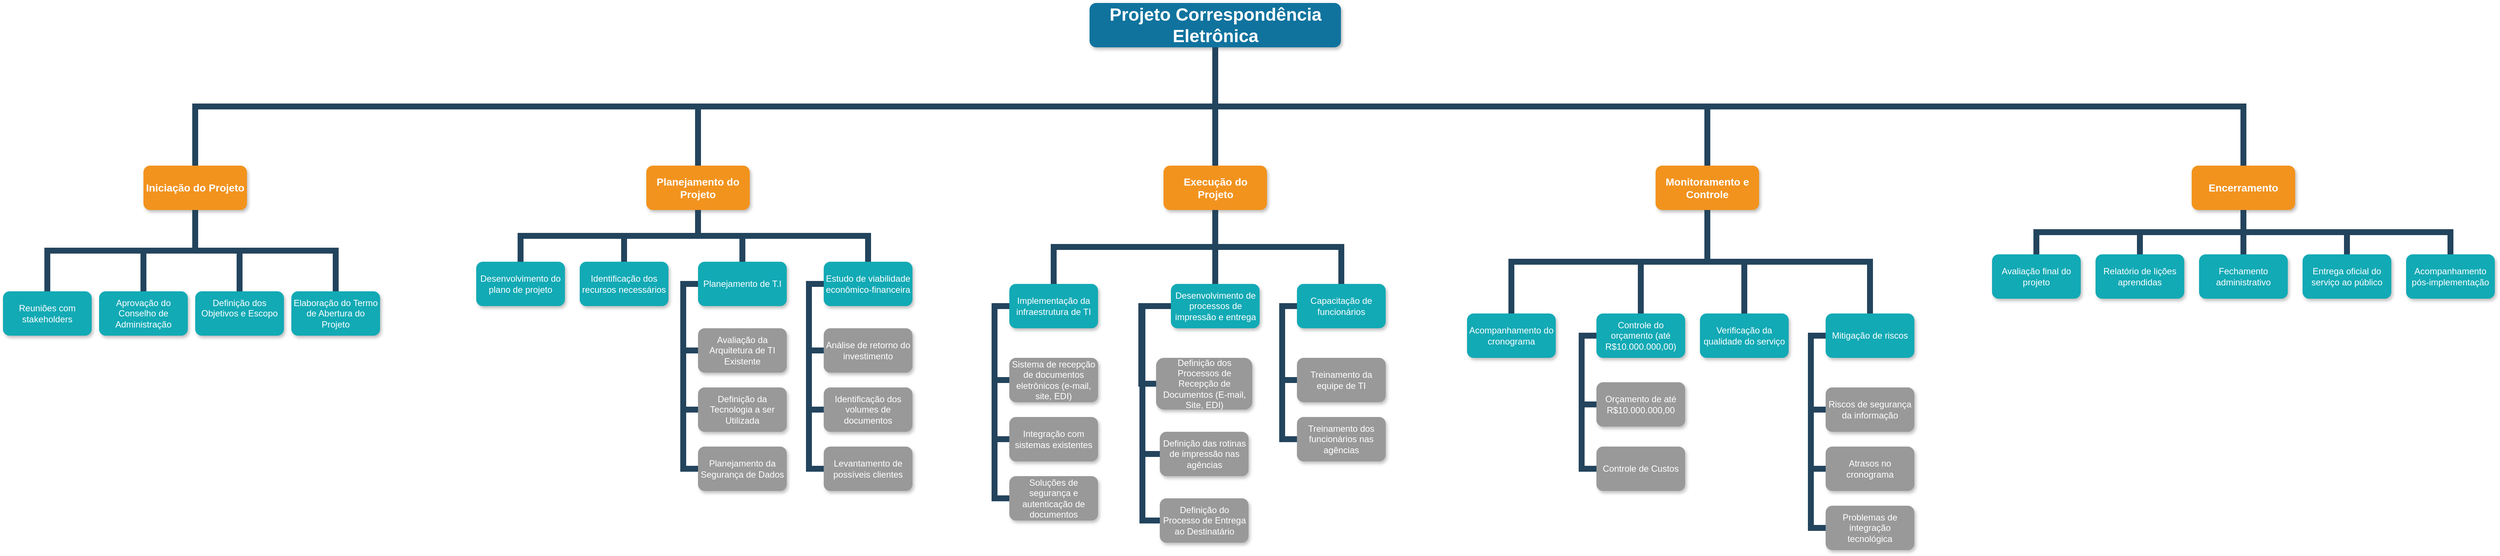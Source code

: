 <mxfile version="24.7.16">
  <diagram name="Page-1" id="64c3da0e-402f-94eb-ee01-a36477274f13">
    <mxGraphModel dx="4109" dy="2286" grid="1" gridSize="10" guides="1" tooltips="1" connect="1" arrows="1" fold="1" page="1" pageScale="1" pageWidth="1169" pageHeight="826" background="none" math="0" shadow="0">
      <root>
        <mxCell id="0" />
        <mxCell id="1" parent="0" />
        <mxCell id="2" value="Projeto Correspondência Eletrônica" style="whiteSpace=wrap;rounded=1;shadow=1;fillColor=#10739E;strokeColor=none;fontColor=#FFFFFF;fontStyle=1;fontSize=24" parent="1" vertex="1">
          <mxGeometry x="329.5" y="-130" width="340" height="60" as="geometry" />
        </mxCell>
        <mxCell id="3" value="Iniciação do Projeto" style="whiteSpace=wrap;rounded=1;fillColor=#F2931E;strokeColor=none;shadow=1;fontColor=#FFFFFF;fontStyle=1;fontSize=14" parent="1" vertex="1">
          <mxGeometry x="-950" y="90.0" width="140" height="60" as="geometry" />
        </mxCell>
        <mxCell id="4" value="Planejamento do Projeto" style="whiteSpace=wrap;rounded=1;fillColor=#F2931E;strokeColor=none;shadow=1;fontColor=#FFFFFF;fontStyle=1;fontSize=14" parent="1" vertex="1">
          <mxGeometry x="-270" y="90.0" width="140" height="60" as="geometry" />
        </mxCell>
        <mxCell id="6" value="Execução do Projeto" style="whiteSpace=wrap;rounded=1;fillColor=#F2931E;strokeColor=none;shadow=1;fontColor=#FFFFFF;fontStyle=1;fontSize=14" parent="1" vertex="1">
          <mxGeometry x="429.5" y="90.0" width="140" height="60" as="geometry" />
        </mxCell>
        <mxCell id="7" value="Monitoramento e Controle" style="whiteSpace=wrap;rounded=1;fillColor=#F2931E;strokeColor=none;shadow=1;fontColor=#FFFFFF;fontStyle=1;fontSize=14" parent="1" vertex="1">
          <mxGeometry x="1095" y="90.0" width="140" height="60" as="geometry" />
        </mxCell>
        <mxCell id="8" value="Encerramento" style="whiteSpace=wrap;rounded=1;fillColor=#F2931E;strokeColor=none;shadow=1;fontColor=#FFFFFF;fontStyle=1;fontSize=14" parent="1" vertex="1">
          <mxGeometry x="1820" y="90.0" width="140" height="60" as="geometry" />
        </mxCell>
        <mxCell id="10" value="Reuniões com stakeholders" style="whiteSpace=wrap;rounded=1;fillColor=#12AAB5;strokeColor=none;shadow=1;fontColor=#FFFFFF;" parent="1" vertex="1">
          <mxGeometry x="-1140" y="260.0" width="120" height="60" as="geometry" />
        </mxCell>
        <mxCell id="12" value="Aprovação do Conselho de Administração" style="whiteSpace=wrap;rounded=1;fillColor=#12AAB5;strokeColor=none;shadow=1;fontColor=#FFFFFF;align=center;verticalAlign=middle;fontFamily=Helvetica;fontSize=12;" parent="1" vertex="1">
          <mxGeometry x="-1010" y="260.0" width="120" height="60" as="geometry" />
        </mxCell>
        <mxCell id="43" value="Desenvolvimento do plano de projeto" style="whiteSpace=wrap;rounded=1;fillColor=#12AAB5;strokeColor=none;shadow=1;fontColor=#FFFFFF;" parent="1" vertex="1">
          <mxGeometry x="-500.0" y="220.0" width="120" height="60" as="geometry" />
        </mxCell>
        <mxCell id="pVxKrxxlMr4bsF7hxMAY-252" value="" style="edgeStyle=orthogonalEdgeStyle;shape=connector;rounded=0;orthogonalLoop=1;jettySize=auto;html=1;strokeColor=#23445D;strokeWidth=8;align=center;verticalAlign=middle;fontFamily=Helvetica;fontSize=11;fontColor=#000000;labelBackgroundColor=default;elbow=vertical;endArrow=none;endFill=0;exitX=0.5;exitY=1;exitDx=0;exitDy=0;" parent="1" source="4" target="pVxKrxxlMr4bsF7hxMAY-251" edge="1">
          <mxGeometry relative="1" as="geometry" />
        </mxCell>
        <mxCell id="44" value="Estudo de viabilidade econômico-financeira" style="whiteSpace=wrap;rounded=1;fillColor=#12AAB5;strokeColor=none;shadow=1;fontColor=#FFFFFF;" parent="1" vertex="1">
          <mxGeometry x="-30.0" y="220.0" width="120" height="60" as="geometry" />
        </mxCell>
        <mxCell id="50" value="Análise de retorno do investimento" style="whiteSpace=wrap;rounded=1;fillColor=#999999;strokeColor=none;shadow=1;fontColor=#FFFFFF;fontStyle=0" parent="1" vertex="1">
          <mxGeometry x="-30.0" y="310.0" width="120" height="60" as="geometry" />
        </mxCell>
        <mxCell id="51" value="Identificação dos volumes de documentos" style="whiteSpace=wrap;rounded=1;fillColor=#999999;strokeColor=none;shadow=1;fontColor=#FFFFFF;fontStyle=0" parent="1" vertex="1">
          <mxGeometry x="-30.0" y="390.0" width="120" height="60" as="geometry" />
        </mxCell>
        <mxCell id="52" value="Levantamento de possíveis clientes" style="whiteSpace=wrap;rounded=1;fillColor=#999999;strokeColor=none;shadow=1;fontColor=#FFFFFF;fontStyle=0" parent="1" vertex="1">
          <mxGeometry x="-30.0" y="470.0" width="120" height="60" as="geometry" />
        </mxCell>
        <mxCell id="103" value="" style="edgeStyle=elbowEdgeStyle;elbow=vertical;rounded=0;fontColor=#000000;endArrow=none;endFill=0;strokeWidth=8;strokeColor=#23445D;" parent="1" source="3" target="10" edge="1">
          <mxGeometry width="100" height="100" relative="1" as="geometry">
            <mxPoint x="-1190" y="250" as="sourcePoint" />
            <mxPoint x="-1090" y="150" as="targetPoint" />
          </mxGeometry>
        </mxCell>
        <mxCell id="104" value="" style="edgeStyle=elbowEdgeStyle;elbow=vertical;rounded=0;fontColor=#000000;endArrow=none;endFill=0;strokeWidth=8;strokeColor=#23445D;" parent="1" source="3" target="12" edge="1">
          <mxGeometry width="100" height="100" relative="1" as="geometry">
            <mxPoint x="-850" y="250" as="sourcePoint" />
            <mxPoint x="-750" y="150" as="targetPoint" />
          </mxGeometry>
        </mxCell>
        <mxCell id="116" value="" style="edgeStyle=elbowEdgeStyle;elbow=vertical;rounded=0;fontColor=#000000;endArrow=none;endFill=0;strokeWidth=8;strokeColor=#23445D;" parent="1" source="4" target="43" edge="1">
          <mxGeometry width="100" height="100" relative="1" as="geometry">
            <mxPoint x="-700" y="160.0" as="sourcePoint" />
            <mxPoint x="-800" y="230" as="targetPoint" />
          </mxGeometry>
        </mxCell>
        <mxCell id="117" value="" style="edgeStyle=elbowEdgeStyle;elbow=vertical;rounded=0;fontColor=#000000;endArrow=none;endFill=0;strokeWidth=8;strokeColor=#23445D;" parent="1" source="4" target="44" edge="1">
          <mxGeometry width="100" height="100" relative="1" as="geometry">
            <mxPoint x="-700" y="160.0" as="sourcePoint" />
            <mxPoint x="-600" y="230" as="targetPoint" />
          </mxGeometry>
        </mxCell>
        <mxCell id="123" value="" style="edgeStyle=elbowEdgeStyle;elbow=horizontal;rounded=0;fontColor=#000000;endArrow=none;endFill=0;strokeWidth=8;strokeColor=#23445D;" parent="1" source="44" target="50" edge="1">
          <mxGeometry width="100" height="100" relative="1" as="geometry">
            <mxPoint x="-60" y="250.0" as="sourcePoint" />
            <mxPoint x="-50.0" y="350" as="targetPoint" />
            <Array as="points">
              <mxPoint x="-50" y="300" />
            </Array>
          </mxGeometry>
        </mxCell>
        <mxCell id="124" value="" style="edgeStyle=elbowEdgeStyle;elbow=horizontal;rounded=0;fontColor=#000000;endArrow=none;endFill=0;strokeWidth=8;strokeColor=#23445D;" parent="1" source="44" target="51" edge="1">
          <mxGeometry width="100" height="100" relative="1" as="geometry">
            <mxPoint x="-50" y="250" as="sourcePoint" />
            <mxPoint x="-50.0" y="430" as="targetPoint" />
            <Array as="points">
              <mxPoint x="-50" y="340" />
            </Array>
          </mxGeometry>
        </mxCell>
        <mxCell id="127" value="" style="edgeStyle=elbowEdgeStyle;elbow=horizontal;rounded=0;fontColor=#000000;endArrow=none;endFill=0;strokeWidth=8;strokeColor=#23445D;" parent="1" source="44" target="52" edge="1">
          <mxGeometry width="100" height="100" relative="1" as="geometry">
            <mxPoint x="-50" y="250" as="sourcePoint" />
            <mxPoint x="-50.0" y="510" as="targetPoint" />
            <Array as="points">
              <mxPoint x="-50" y="390" />
            </Array>
          </mxGeometry>
        </mxCell>
        <mxCell id="133" value="Implementação da infraestrutura de TI" style="whiteSpace=wrap;rounded=1;fillColor=#12AAB5;strokeColor=none;shadow=1;fontColor=#FFFFFF;" parent="1" vertex="1">
          <mxGeometry x="221.0" y="250.0" width="120" height="60" as="geometry" />
        </mxCell>
        <mxCell id="pVxKrxxlMr4bsF7hxMAY-256" value="" style="edgeStyle=orthogonalEdgeStyle;shape=connector;rounded=0;orthogonalLoop=1;jettySize=auto;html=1;strokeColor=#23445D;strokeWidth=8;align=center;verticalAlign=middle;fontFamily=Helvetica;fontSize=11;fontColor=#000000;labelBackgroundColor=default;elbow=vertical;endArrow=none;endFill=0;exitX=0.5;exitY=1;exitDx=0;exitDy=0;" parent="1" source="6" target="pVxKrxxlMr4bsF7hxMAY-255" edge="1">
          <mxGeometry relative="1" as="geometry" />
        </mxCell>
        <mxCell id="134" value="Desenvolvimento de processos de impressão e entrega" style="whiteSpace=wrap;rounded=1;fillColor=#12AAB5;strokeColor=none;shadow=1;fontColor=#FFFFFF;" parent="1" vertex="1">
          <mxGeometry x="439.5" y="250.0" width="120" height="60" as="geometry" />
        </mxCell>
        <mxCell id="135" value="Sistema de recepção de documentos eletrônicos (e-mail, site, EDI)" style="whiteSpace=wrap;rounded=1;fillColor=#999999;strokeColor=none;shadow=1;fontColor=#FFFFFF;fontStyle=0" parent="1" vertex="1">
          <mxGeometry x="221.0" y="350.0" width="120" height="60" as="geometry" />
        </mxCell>
        <mxCell id="136" value="Integração com sistemas existentes" style="whiteSpace=wrap;rounded=1;fillColor=#999999;strokeColor=none;shadow=1;fontColor=#FFFFFF;fontStyle=0" parent="1" vertex="1">
          <mxGeometry x="221" y="430.0" width="120" height="60" as="geometry" />
        </mxCell>
        <mxCell id="137" value="Soluções de segurança e autenticação de documentos" style="whiteSpace=wrap;rounded=1;fillColor=#999999;strokeColor=none;shadow=1;fontColor=#FFFFFF;fontStyle=0" parent="1" vertex="1">
          <mxGeometry x="221.0" y="510.0" width="120" height="60" as="geometry" />
        </mxCell>
        <mxCell id="140" value="Definição das rotinas de impressão nas agências" style="whiteSpace=wrap;rounded=1;fillColor=#999999;strokeColor=none;shadow=1;fontColor=#FFFFFF;fontStyle=0" parent="1" vertex="1">
          <mxGeometry x="424.5" y="450.0" width="120" height="60" as="geometry" />
        </mxCell>
        <mxCell id="141" value="Definição do Processo de Entrega ao Destinatário" style="whiteSpace=wrap;rounded=1;fillColor=#999999;strokeColor=none;shadow=1;fontColor=#FFFFFF;fontStyle=0" parent="1" vertex="1">
          <mxGeometry x="424.5" y="540.0" width="120" height="60" as="geometry" />
        </mxCell>
        <mxCell id="145" value="" style="edgeStyle=elbowEdgeStyle;elbow=horizontal;rounded=0;fontColor=#000000;endArrow=none;endFill=0;strokeWidth=8;strokeColor=#23445D;" parent="1" source="133" target="135" edge="1">
          <mxGeometry width="100" height="100" relative="1" as="geometry">
            <mxPoint x="201" y="280.0" as="sourcePoint" />
            <mxPoint x="211.0" y="380" as="targetPoint" />
            <Array as="points">
              <mxPoint x="201" y="330" />
            </Array>
          </mxGeometry>
        </mxCell>
        <mxCell id="146" value="" style="edgeStyle=elbowEdgeStyle;elbow=horizontal;rounded=0;fontColor=#000000;endArrow=none;endFill=0;strokeWidth=8;strokeColor=#23445D;" parent="1" source="133" target="136" edge="1">
          <mxGeometry width="100" height="100" relative="1" as="geometry">
            <mxPoint x="211" y="280" as="sourcePoint" />
            <mxPoint x="211.0" y="460" as="targetPoint" />
            <Array as="points">
              <mxPoint x="201" y="370" />
            </Array>
          </mxGeometry>
        </mxCell>
        <mxCell id="149" value="" style="edgeStyle=elbowEdgeStyle;elbow=horizontal;rounded=0;fontColor=#000000;endArrow=none;endFill=0;strokeWidth=8;strokeColor=#23445D;" parent="1" source="133" target="137" edge="1">
          <mxGeometry width="100" height="100" relative="1" as="geometry">
            <mxPoint x="211" y="280" as="sourcePoint" />
            <mxPoint x="211.0" y="540" as="targetPoint" />
            <Array as="points">
              <mxPoint x="201" y="420" />
            </Array>
          </mxGeometry>
        </mxCell>
        <mxCell id="150" value="" style="edgeStyle=elbowEdgeStyle;elbow=horizontal;rounded=0;fontColor=#000000;endArrow=none;endFill=0;strokeWidth=8;strokeColor=#23445D;" parent="1" source="134" target="140" edge="1">
          <mxGeometry width="100" height="100" relative="1" as="geometry">
            <mxPoint x="391" y="280.0" as="sourcePoint" />
            <mxPoint x="401.0" y="380" as="targetPoint" />
            <Array as="points">
              <mxPoint x="401" y="330" />
            </Array>
          </mxGeometry>
        </mxCell>
        <mxCell id="151" value="" style="edgeStyle=elbowEdgeStyle;elbow=horizontal;rounded=0;fontColor=#000000;endArrow=none;endFill=0;strokeWidth=8;strokeColor=#23445D;" parent="1" source="134" target="141" edge="1">
          <mxGeometry width="100" height="100" relative="1" as="geometry">
            <mxPoint x="401" y="280" as="sourcePoint" />
            <mxPoint x="401.0" y="460" as="targetPoint" />
            <Array as="points">
              <mxPoint x="401" y="370" />
            </Array>
          </mxGeometry>
        </mxCell>
        <mxCell id="pVxKrxxlMr4bsF7hxMAY-262" value="" style="edgeStyle=orthogonalEdgeStyle;shape=connector;rounded=0;orthogonalLoop=1;jettySize=auto;html=1;strokeColor=#23445D;strokeWidth=8;align=center;verticalAlign=middle;fontFamily=Helvetica;fontSize=11;fontColor=#000000;labelBackgroundColor=default;elbow=vertical;endArrow=none;endFill=0;exitX=0.5;exitY=1;exitDx=0;exitDy=0;" parent="1" source="7" target="pVxKrxxlMr4bsF7hxMAY-261" edge="1">
          <mxGeometry relative="1" as="geometry" />
        </mxCell>
        <mxCell id="155" value="Verificação da qualidade do serviço" style="whiteSpace=wrap;rounded=1;fillColor=#12AAB5;strokeColor=none;shadow=1;fontColor=#FFFFFF;" parent="1" vertex="1">
          <mxGeometry x="1155.0" y="290.0" width="120" height="60" as="geometry" />
        </mxCell>
        <mxCell id="156" value="Mitigação de riscos" style="whiteSpace=wrap;rounded=1;fillColor=#12AAB5;strokeColor=none;shadow=1;fontColor=#FFFFFF;" parent="1" vertex="1">
          <mxGeometry x="1325.0" y="290.0" width="120" height="60" as="geometry" />
        </mxCell>
        <mxCell id="162" value="Riscos de segurança da informação" style="whiteSpace=wrap;rounded=1;fillColor=#999999;strokeColor=none;shadow=1;fontColor=#FFFFFF;fontStyle=0" parent="1" vertex="1">
          <mxGeometry x="1325.0" y="390.0" width="120" height="60" as="geometry" />
        </mxCell>
        <mxCell id="163" value="Atrasos no cronograma" style="whiteSpace=wrap;rounded=1;fillColor=#999999;strokeColor=none;shadow=1;fontColor=#FFFFFF;fontStyle=0" parent="1" vertex="1">
          <mxGeometry x="1325.0" y="470.0" width="120" height="60" as="geometry" />
        </mxCell>
        <mxCell id="164" value="Problemas de integração tecnológica" style="whiteSpace=wrap;rounded=1;fillColor=#999999;strokeColor=none;shadow=1;fontColor=#FFFFFF;fontStyle=0" parent="1" vertex="1">
          <mxGeometry x="1325.0" y="550.0" width="120" height="60" as="geometry" />
        </mxCell>
        <mxCell id="172" value="" style="edgeStyle=elbowEdgeStyle;elbow=horizontal;rounded=0;fontColor=#000000;endArrow=none;endFill=0;strokeWidth=8;strokeColor=#23445D;" parent="1" source="156" target="162" edge="1">
          <mxGeometry width="100" height="100" relative="1" as="geometry">
            <mxPoint x="1295" y="320.0" as="sourcePoint" />
            <mxPoint x="1305.0" y="420.0" as="targetPoint" />
            <Array as="points">
              <mxPoint x="1305" y="370.0" />
            </Array>
          </mxGeometry>
        </mxCell>
        <mxCell id="173" value="" style="edgeStyle=elbowEdgeStyle;elbow=horizontal;rounded=0;fontColor=#000000;endArrow=none;endFill=0;strokeWidth=8;strokeColor=#23445D;" parent="1" source="156" target="163" edge="1">
          <mxGeometry width="100" height="100" relative="1" as="geometry">
            <mxPoint x="1305" y="320.0" as="sourcePoint" />
            <mxPoint x="1305.0" y="500.0" as="targetPoint" />
            <Array as="points">
              <mxPoint x="1305" y="410.0" />
            </Array>
          </mxGeometry>
        </mxCell>
        <mxCell id="176" value="" style="edgeStyle=elbowEdgeStyle;elbow=horizontal;rounded=0;fontColor=#000000;endArrow=none;endFill=0;strokeWidth=8;strokeColor=#23445D;" parent="1" source="156" target="164" edge="1">
          <mxGeometry width="100" height="100" relative="1" as="geometry">
            <mxPoint x="1305" y="320.0" as="sourcePoint" />
            <mxPoint x="1305.0" y="580.0" as="targetPoint" />
            <Array as="points">
              <mxPoint x="1305" y="460.0" />
            </Array>
          </mxGeometry>
        </mxCell>
        <mxCell id="177" value="Avaliação final do projeto" style="whiteSpace=wrap;rounded=1;fillColor=#12AAB5;strokeColor=none;shadow=1;fontColor=#FFFFFF;" parent="1" vertex="1">
          <mxGeometry x="1550.0" y="210.0" width="120" height="60" as="geometry" />
        </mxCell>
        <mxCell id="pVxKrxxlMr4bsF7hxMAY-267" value="" style="edgeStyle=orthogonalEdgeStyle;shape=connector;rounded=0;orthogonalLoop=1;jettySize=auto;html=1;strokeColor=#23445D;strokeWidth=8;align=center;verticalAlign=middle;fontFamily=Helvetica;fontSize=11;fontColor=#000000;labelBackgroundColor=default;elbow=vertical;endArrow=none;endFill=0;exitX=0.5;exitY=1;exitDx=0;exitDy=0;" parent="1" source="8" target="pVxKrxxlMr4bsF7hxMAY-266" edge="1">
          <mxGeometry relative="1" as="geometry" />
        </mxCell>
        <mxCell id="178" value="Relatório de lições aprendidas" style="whiteSpace=wrap;rounded=1;fillColor=#12AAB5;strokeColor=none;shadow=1;fontColor=#FFFFFF;" parent="1" vertex="1">
          <mxGeometry x="1690" y="210.0" width="120" height="60" as="geometry" />
        </mxCell>
        <mxCell id="221" value="" style="edgeStyle=elbowEdgeStyle;elbow=vertical;rounded=0;fontColor=#000000;endArrow=none;endFill=0;strokeWidth=8;strokeColor=#23445D;" parent="1" source="6" target="133" edge="1">
          <mxGeometry width="100" height="100" relative="1" as="geometry">
            <mxPoint x="215" y="170" as="sourcePoint" />
            <mxPoint x="315" y="70" as="targetPoint" />
          </mxGeometry>
        </mxCell>
        <mxCell id="222" value="" style="edgeStyle=elbowEdgeStyle;elbow=vertical;rounded=0;fontColor=#000000;endArrow=none;endFill=0;strokeWidth=8;strokeColor=#23445D;" parent="1" source="6" target="134" edge="1">
          <mxGeometry width="100" height="100" relative="1" as="geometry">
            <mxPoint x="465" y="180" as="sourcePoint" />
            <mxPoint x="565" y="80" as="targetPoint" />
          </mxGeometry>
        </mxCell>
        <mxCell id="223" value="" style="edgeStyle=elbowEdgeStyle;elbow=vertical;rounded=0;fontColor=#000000;endArrow=none;endFill=0;strokeWidth=8;strokeColor=#23445D;" parent="1" source="7" target="155" edge="1">
          <mxGeometry width="100" height="100" relative="1" as="geometry">
            <mxPoint x="1365" y="240" as="sourcePoint" />
            <mxPoint x="1265" y="130" as="targetPoint" />
          </mxGeometry>
        </mxCell>
        <mxCell id="224" value="" style="edgeStyle=elbowEdgeStyle;elbow=vertical;rounded=0;fontColor=#000000;endArrow=none;endFill=0;strokeWidth=8;strokeColor=#23445D;" parent="1" source="7" target="156" edge="1">
          <mxGeometry width="100" height="100" relative="1" as="geometry">
            <mxPoint x="1455" y="230" as="sourcePoint" />
            <mxPoint x="1555" y="130" as="targetPoint" />
          </mxGeometry>
        </mxCell>
        <mxCell id="225" value="" style="edgeStyle=elbowEdgeStyle;elbow=vertical;rounded=0;fontColor=#000000;endArrow=none;endFill=0;strokeWidth=8;strokeColor=#23445D;" parent="1" source="8" target="177" edge="1">
          <mxGeometry width="100" height="100" relative="1" as="geometry">
            <mxPoint x="1550" y="200" as="sourcePoint" />
            <mxPoint x="1650" y="100" as="targetPoint" />
          </mxGeometry>
        </mxCell>
        <mxCell id="226" value="" style="edgeStyle=elbowEdgeStyle;elbow=vertical;rounded=0;fontColor=#000000;endArrow=none;endFill=0;strokeWidth=8;strokeColor=#23445D;" parent="1" source="8" target="178" edge="1">
          <mxGeometry width="100" height="100" relative="1" as="geometry">
            <mxPoint x="1780" y="200" as="sourcePoint" />
            <mxPoint x="1880" y="100" as="targetPoint" />
          </mxGeometry>
        </mxCell>
        <mxCell id="229" value="" style="edgeStyle=elbowEdgeStyle;elbow=vertical;rounded=0;fontColor=#000000;endArrow=none;endFill=0;strokeWidth=8;strokeColor=#23445D;" parent="1" source="2" target="3" edge="1">
          <mxGeometry width="100" height="100" relative="1" as="geometry">
            <mxPoint x="540" y="140" as="sourcePoint" />
            <mxPoint x="640" y="40" as="targetPoint" />
          </mxGeometry>
        </mxCell>
        <mxCell id="230" value="" style="edgeStyle=elbowEdgeStyle;elbow=vertical;rounded=0;fontColor=#000000;endArrow=none;endFill=0;strokeWidth=8;strokeColor=#23445D;" parent="1" source="2" target="4" edge="1">
          <mxGeometry width="100" height="100" relative="1" as="geometry">
            <mxPoint x="550" y="150" as="sourcePoint" />
            <mxPoint x="650" y="50" as="targetPoint" />
          </mxGeometry>
        </mxCell>
        <mxCell id="231" value="" style="edgeStyle=elbowEdgeStyle;elbow=vertical;rounded=0;fontColor=#000000;endArrow=none;endFill=0;strokeWidth=8;strokeColor=#23445D;" parent="1" source="2" target="6" edge="1">
          <mxGeometry width="100" height="100" relative="1" as="geometry">
            <mxPoint x="560" y="160" as="sourcePoint" />
            <mxPoint x="660" y="60" as="targetPoint" />
          </mxGeometry>
        </mxCell>
        <mxCell id="232" value="" style="edgeStyle=elbowEdgeStyle;elbow=vertical;rounded=0;fontColor=#000000;endArrow=none;endFill=0;strokeWidth=8;strokeColor=#23445D;" parent="1" source="2" target="7" edge="1">
          <mxGeometry width="100" height="100" relative="1" as="geometry">
            <mxPoint x="570" y="170" as="sourcePoint" />
            <mxPoint x="670" y="70" as="targetPoint" />
          </mxGeometry>
        </mxCell>
        <mxCell id="233" value="" style="edgeStyle=elbowEdgeStyle;elbow=vertical;rounded=0;fontColor=#000000;endArrow=none;endFill=0;strokeWidth=8;strokeColor=#23445D;" parent="1" source="2" target="8" edge="1">
          <mxGeometry width="100" height="100" relative="1" as="geometry">
            <mxPoint x="580" y="180" as="sourcePoint" />
            <mxPoint x="680" y="80" as="targetPoint" />
          </mxGeometry>
        </mxCell>
        <mxCell id="pVxKrxxlMr4bsF7hxMAY-249" value="" style="edgeStyle=orthogonalEdgeStyle;shape=connector;rounded=0;orthogonalLoop=1;jettySize=auto;html=1;strokeColor=#23445D;strokeWidth=8;align=center;verticalAlign=middle;fontFamily=Helvetica;fontSize=11;fontColor=#000000;labelBackgroundColor=default;elbow=vertical;endArrow=none;endFill=0;exitX=0.5;exitY=1;exitDx=0;exitDy=0;" parent="1" source="3" target="pVxKrxxlMr4bsF7hxMAY-248" edge="1">
          <mxGeometry relative="1" as="geometry" />
        </mxCell>
        <mxCell id="pVxKrxxlMr4bsF7hxMAY-241" value="Definição dos Objetivos e Escopo&lt;div&gt;&lt;br/&gt;&lt;/div&gt;" style="whiteSpace=wrap;html=1;fillColor=#12AAB5;strokeColor=none;fontColor=#FFFFFF;rounded=1;shadow=1;" parent="1" vertex="1">
          <mxGeometry x="-880" y="260.0" width="120" height="60" as="geometry" />
        </mxCell>
        <mxCell id="pVxKrxxlMr4bsF7hxMAY-243" value="" style="edgeStyle=elbowEdgeStyle;elbow=vertical;rounded=0;fontColor=#000000;endArrow=none;endFill=0;strokeWidth=8;strokeColor=#23445D;exitX=0.5;exitY=1;exitDx=0;exitDy=0;entryX=0.5;entryY=0;entryDx=0;entryDy=0;" parent="1" source="3" target="pVxKrxxlMr4bsF7hxMAY-241" edge="1">
          <mxGeometry width="100" height="100" relative="1" as="geometry">
            <mxPoint x="-780" y="190" as="sourcePoint" />
            <mxPoint x="-680" y="260" as="targetPoint" />
          </mxGeometry>
        </mxCell>
        <mxCell id="pVxKrxxlMr4bsF7hxMAY-248" value="Elaboração do Termo de Abertura do Projeto" style="whiteSpace=wrap;html=1;fillColor=#12AAB5;strokeColor=none;fontColor=#FFFFFF;rounded=1;shadow=1;" parent="1" vertex="1">
          <mxGeometry x="-750" y="260.0" width="120" height="60" as="geometry" />
        </mxCell>
        <mxCell id="pVxKrxxlMr4bsF7hxMAY-254" value="" style="edgeStyle=orthogonalEdgeStyle;shape=connector;rounded=0;orthogonalLoop=1;jettySize=auto;html=1;strokeColor=#23445D;strokeWidth=8;align=center;verticalAlign=middle;fontFamily=Helvetica;fontSize=11;fontColor=#000000;labelBackgroundColor=default;elbow=vertical;endArrow=none;endFill=0;exitX=0.5;exitY=1;exitDx=0;exitDy=0;" parent="1" source="4" target="pVxKrxxlMr4bsF7hxMAY-253" edge="1">
          <mxGeometry relative="1" as="geometry" />
        </mxCell>
        <mxCell id="pRBT-ZUIiblnVSl4O_Rb-234" value="" style="edgeStyle=orthogonalEdgeStyle;rounded=0;orthogonalLoop=1;jettySize=auto;html=1;strokeColor=#23445D;strokeWidth=8;align=center;verticalAlign=middle;fontFamily=Helvetica;fontSize=11;fontColor=#000000;labelBackgroundColor=default;elbow=horizontal;endArrow=none;endFill=0;exitX=0;exitY=0.5;exitDx=0;exitDy=0;entryX=0;entryY=0.5;entryDx=0;entryDy=0;" edge="1" parent="1" source="pVxKrxxlMr4bsF7hxMAY-251" target="pRBT-ZUIiblnVSl4O_Rb-233">
          <mxGeometry relative="1" as="geometry" />
        </mxCell>
        <mxCell id="pVxKrxxlMr4bsF7hxMAY-251" value="Planejamento de T.I" style="whiteSpace=wrap;rounded=1;fillColor=#12AAB5;strokeColor=none;shadow=1;fontColor=#FFFFFF;" parent="1" vertex="1">
          <mxGeometry x="-200.0" y="220.0" width="120" height="60" as="geometry" />
        </mxCell>
        <mxCell id="pVxKrxxlMr4bsF7hxMAY-253" value="Identificação dos recursos necessários" style="whiteSpace=wrap;rounded=1;fillColor=#12AAB5;strokeColor=none;shadow=1;fontColor=#FFFFFF;" parent="1" vertex="1">
          <mxGeometry x="-360.0" y="220.0" width="120" height="60" as="geometry" />
        </mxCell>
        <mxCell id="pVxKrxxlMr4bsF7hxMAY-255" value="Capacitação de funcionários" style="whiteSpace=wrap;rounded=1;fillColor=#12AAB5;strokeColor=none;shadow=1;fontColor=#FFFFFF;" parent="1" vertex="1">
          <mxGeometry x="610.0" y="250.0" width="120" height="60" as="geometry" />
        </mxCell>
        <mxCell id="pVxKrxxlMr4bsF7hxMAY-257" value="Treinamento da equipe de TI" style="whiteSpace=wrap;rounded=1;fillColor=#999999;strokeColor=none;shadow=1;fontColor=#FFFFFF;fontStyle=0" parent="1" vertex="1">
          <mxGeometry x="610.0" y="350.0" width="120" height="60" as="geometry" />
        </mxCell>
        <mxCell id="pVxKrxxlMr4bsF7hxMAY-258" value="Treinamento dos funcionários nas agências" style="whiteSpace=wrap;rounded=1;fillColor=#999999;strokeColor=none;shadow=1;fontColor=#FFFFFF;fontStyle=0" parent="1" vertex="1">
          <mxGeometry x="610.0" y="430.0" width="120" height="60" as="geometry" />
        </mxCell>
        <mxCell id="pVxKrxxlMr4bsF7hxMAY-259" value="" style="edgeStyle=elbowEdgeStyle;elbow=horizontal;rounded=0;fontColor=#000000;endArrow=none;endFill=0;strokeWidth=8;strokeColor=#23445D;exitX=0;exitY=0.5;exitDx=0;exitDy=0;" parent="1" source="pVxKrxxlMr4bsF7hxMAY-255" target="pVxKrxxlMr4bsF7hxMAY-257" edge="1">
          <mxGeometry width="100" height="100" relative="1" as="geometry">
            <mxPoint x="610" y="290" as="sourcePoint" />
            <mxPoint x="590.0" y="390" as="targetPoint" />
            <Array as="points">
              <mxPoint x="590" y="340" />
            </Array>
          </mxGeometry>
        </mxCell>
        <mxCell id="pVxKrxxlMr4bsF7hxMAY-260" value="" style="edgeStyle=elbowEdgeStyle;elbow=horizontal;rounded=0;fontColor=#000000;endArrow=none;endFill=0;strokeWidth=8;strokeColor=#23445D;exitX=0;exitY=0.5;exitDx=0;exitDy=0;" parent="1" source="pVxKrxxlMr4bsF7hxMAY-255" target="pVxKrxxlMr4bsF7hxMAY-258" edge="1">
          <mxGeometry width="100" height="100" relative="1" as="geometry">
            <mxPoint x="610" y="290" as="sourcePoint" />
            <mxPoint x="590.0" y="470" as="targetPoint" />
            <Array as="points">
              <mxPoint x="590" y="380" />
            </Array>
          </mxGeometry>
        </mxCell>
        <mxCell id="pVxKrxxlMr4bsF7hxMAY-264" value="" style="edgeStyle=orthogonalEdgeStyle;shape=connector;rounded=0;orthogonalLoop=1;jettySize=auto;html=1;strokeColor=#23445D;strokeWidth=8;align=center;verticalAlign=middle;fontFamily=Helvetica;fontSize=11;fontColor=#000000;labelBackgroundColor=default;elbow=vertical;endArrow=none;endFill=0;exitX=0.5;exitY=1;exitDx=0;exitDy=0;" parent="1" source="7" target="pVxKrxxlMr4bsF7hxMAY-263" edge="1">
          <mxGeometry relative="1" as="geometry" />
        </mxCell>
        <mxCell id="pRBT-ZUIiblnVSl4O_Rb-242" value="" style="edgeStyle=orthogonalEdgeStyle;shape=connector;rounded=0;orthogonalLoop=1;jettySize=auto;html=1;strokeColor=#23445D;strokeWidth=8;align=center;verticalAlign=middle;fontFamily=Helvetica;fontSize=12;fontColor=#FFFFFF;fontStyle=0;labelBackgroundColor=default;elbow=horizontal;endArrow=none;endFill=0;exitX=0;exitY=0.5;exitDx=0;exitDy=0;entryX=0;entryY=0.5;entryDx=0;entryDy=0;" edge="1" parent="1" source="pVxKrxxlMr4bsF7hxMAY-261" target="pRBT-ZUIiblnVSl4O_Rb-241">
          <mxGeometry relative="1" as="geometry" />
        </mxCell>
        <mxCell id="pVxKrxxlMr4bsF7hxMAY-261" value="Controle do orçamento (até R$10.000.000,00)" style="whiteSpace=wrap;rounded=1;fillColor=#12AAB5;strokeColor=none;shadow=1;fontColor=#FFFFFF;" parent="1" vertex="1">
          <mxGeometry x="1015.0" y="290.0" width="120" height="60" as="geometry" />
        </mxCell>
        <mxCell id="pVxKrxxlMr4bsF7hxMAY-263" value="Acompanhamento do cronograma" style="whiteSpace=wrap;rounded=1;fillColor=#12AAB5;strokeColor=none;shadow=1;fontColor=#FFFFFF;" parent="1" vertex="1">
          <mxGeometry x="840.0" y="290.0" width="120" height="60" as="geometry" />
        </mxCell>
        <mxCell id="pVxKrxxlMr4bsF7hxMAY-269" value="" style="edgeStyle=orthogonalEdgeStyle;shape=connector;rounded=0;orthogonalLoop=1;jettySize=auto;html=1;strokeColor=#23445D;strokeWidth=8;align=center;verticalAlign=middle;fontFamily=Helvetica;fontSize=11;fontColor=#000000;labelBackgroundColor=default;elbow=vertical;endArrow=none;endFill=0;exitX=0.5;exitY=1;exitDx=0;exitDy=0;" parent="1" source="8" target="pVxKrxxlMr4bsF7hxMAY-268" edge="1">
          <mxGeometry relative="1" as="geometry" />
        </mxCell>
        <mxCell id="pVxKrxxlMr4bsF7hxMAY-266" value="Fechamento administrativo" style="whiteSpace=wrap;rounded=1;fillColor=#12AAB5;strokeColor=none;shadow=1;fontColor=#FFFFFF;" parent="1" vertex="1">
          <mxGeometry x="1830" y="210.0" width="120" height="60" as="geometry" />
        </mxCell>
        <mxCell id="pVxKrxxlMr4bsF7hxMAY-271" value="" style="edgeStyle=orthogonalEdgeStyle;shape=connector;rounded=0;orthogonalLoop=1;jettySize=auto;html=1;strokeColor=#23445D;strokeWidth=8;align=center;verticalAlign=middle;fontFamily=Helvetica;fontSize=11;fontColor=#000000;labelBackgroundColor=default;elbow=vertical;endArrow=none;endFill=0;exitX=0.5;exitY=1;exitDx=0;exitDy=0;" parent="1" source="8" target="pVxKrxxlMr4bsF7hxMAY-270" edge="1">
          <mxGeometry relative="1" as="geometry" />
        </mxCell>
        <mxCell id="pVxKrxxlMr4bsF7hxMAY-268" value="Entrega oficial do serviço ao público" style="whiteSpace=wrap;rounded=1;fillColor=#12AAB5;strokeColor=none;shadow=1;fontColor=#FFFFFF;" parent="1" vertex="1">
          <mxGeometry x="1970" y="210.0" width="120" height="60" as="geometry" />
        </mxCell>
        <mxCell id="pVxKrxxlMr4bsF7hxMAY-270" value="Acompanhamento pós-implementação" style="whiteSpace=wrap;rounded=1;fillColor=#12AAB5;strokeColor=none;shadow=1;fontColor=#FFFFFF;" parent="1" vertex="1">
          <mxGeometry x="2110" y="210.0" width="120" height="60" as="geometry" />
        </mxCell>
        <mxCell id="pRBT-ZUIiblnVSl4O_Rb-238" value="" style="edgeStyle=orthogonalEdgeStyle;shape=connector;rounded=0;orthogonalLoop=1;jettySize=auto;html=1;strokeColor=#23445D;strokeWidth=8;align=center;verticalAlign=middle;fontFamily=Helvetica;fontSize=12;fontColor=#FFFFFF;fontStyle=0;labelBackgroundColor=default;elbow=horizontal;endArrow=none;endFill=0;exitX=0;exitY=0.5;exitDx=0;exitDy=0;entryX=0;entryY=0.5;entryDx=0;entryDy=0;" edge="1" parent="1" source="pVxKrxxlMr4bsF7hxMAY-251" target="pRBT-ZUIiblnVSl4O_Rb-237">
          <mxGeometry relative="1" as="geometry" />
        </mxCell>
        <mxCell id="pRBT-ZUIiblnVSl4O_Rb-233" value="Avaliação da Arquitetura de TI Existente" style="whiteSpace=wrap;html=1;fillColor=#999999;strokeColor=none;fontColor=#FFFFFF;rounded=1;shadow=1;align=center;verticalAlign=middle;fontFamily=Helvetica;fontSize=12;fontStyle=0;" vertex="1" parent="1">
          <mxGeometry x="-200.0" y="310.0" width="120" height="60" as="geometry" />
        </mxCell>
        <mxCell id="pRBT-ZUIiblnVSl4O_Rb-240" value="" style="edgeStyle=orthogonalEdgeStyle;shape=connector;rounded=0;orthogonalLoop=1;jettySize=auto;html=1;strokeColor=#23445D;strokeWidth=8;align=center;verticalAlign=middle;fontFamily=Helvetica;fontSize=12;fontColor=#FFFFFF;fontStyle=0;labelBackgroundColor=default;elbow=horizontal;endArrow=none;endFill=0;entryX=0;entryY=0.5;entryDx=0;entryDy=0;exitX=0;exitY=0.5;exitDx=0;exitDy=0;" edge="1" parent="1" source="pVxKrxxlMr4bsF7hxMAY-251" target="pRBT-ZUIiblnVSl4O_Rb-239">
          <mxGeometry relative="1" as="geometry" />
        </mxCell>
        <mxCell id="pRBT-ZUIiblnVSl4O_Rb-237" value="Definição da Tecnologia a ser Utilizada" style="whiteSpace=wrap;html=1;fillColor=#999999;strokeColor=none;fontColor=#FFFFFF;rounded=1;shadow=1;fontStyle=0;" vertex="1" parent="1">
          <mxGeometry x="-200.0" y="390.0" width="120" height="60" as="geometry" />
        </mxCell>
        <mxCell id="pRBT-ZUIiblnVSl4O_Rb-239" value="Planejamento da Segurança de Dados" style="whiteSpace=wrap;html=1;fillColor=#999999;strokeColor=none;fontColor=#FFFFFF;rounded=1;shadow=1;fontStyle=0;" vertex="1" parent="1">
          <mxGeometry x="-200.0" y="470.0" width="120" height="60" as="geometry" />
        </mxCell>
        <mxCell id="pRBT-ZUIiblnVSl4O_Rb-244" value="" style="edgeStyle=orthogonalEdgeStyle;shape=connector;rounded=0;orthogonalLoop=1;jettySize=auto;html=1;strokeColor=#23445D;strokeWidth=8;align=center;verticalAlign=middle;fontFamily=Helvetica;fontSize=12;fontColor=#FFFFFF;fontStyle=0;labelBackgroundColor=default;elbow=horizontal;endArrow=none;endFill=0;exitX=0;exitY=0.5;exitDx=0;exitDy=0;entryX=0;entryY=0.5;entryDx=0;entryDy=0;" edge="1" parent="1" source="pVxKrxxlMr4bsF7hxMAY-261" target="pRBT-ZUIiblnVSl4O_Rb-243">
          <mxGeometry relative="1" as="geometry" />
        </mxCell>
        <mxCell id="pRBT-ZUIiblnVSl4O_Rb-241" value="Orçamento de até R$10.000.000,00" style="whiteSpace=wrap;rounded=1;fillColor=#999999;strokeColor=none;shadow=1;fontColor=#FFFFFF;align=center;verticalAlign=middle;fontFamily=Helvetica;fontSize=12;fontStyle=0;" vertex="1" parent="1">
          <mxGeometry x="1015.0" y="383.0" width="120" height="60" as="geometry" />
        </mxCell>
        <mxCell id="pRBT-ZUIiblnVSl4O_Rb-243" value="Controle de Custos" style="whiteSpace=wrap;html=1;fillColor=#999999;strokeColor=none;fontColor=#FFFFFF;rounded=1;shadow=1;align=center;verticalAlign=middle;fontFamily=Helvetica;fontSize=12;fontStyle=0;" vertex="1" parent="1">
          <mxGeometry x="1015.0" y="470.0" width="120" height="60" as="geometry" />
        </mxCell>
        <mxCell id="pRBT-ZUIiblnVSl4O_Rb-254" value="" style="edgeStyle=orthogonalEdgeStyle;shape=connector;rounded=0;orthogonalLoop=1;jettySize=auto;html=1;strokeColor=#23445D;strokeWidth=8;align=center;verticalAlign=middle;fontFamily=Helvetica;fontSize=12;fontColor=#FFFFFF;fontStyle=0;labelBackgroundColor=default;elbow=horizontal;endArrow=none;endFill=0;entryX=0;entryY=0.5;entryDx=0;entryDy=0;exitX=0;exitY=0.5;exitDx=0;exitDy=0;" edge="1" parent="1" source="pRBT-ZUIiblnVSl4O_Rb-246" target="134">
          <mxGeometry relative="1" as="geometry" />
        </mxCell>
        <mxCell id="pRBT-ZUIiblnVSl4O_Rb-246" value="Definição dos Processos de Recepção de Documentos (E-mail, Site, EDI)" style="whiteSpace=wrap;html=1;fillColor=#999999;strokeColor=none;fontColor=#FFFFFF;rounded=1;shadow=1;align=center;verticalAlign=middle;fontFamily=Helvetica;fontSize=12;fontStyle=0;" vertex="1" parent="1">
          <mxGeometry x="419.5" y="350" width="130" height="70" as="geometry" />
        </mxCell>
      </root>
    </mxGraphModel>
  </diagram>
</mxfile>
